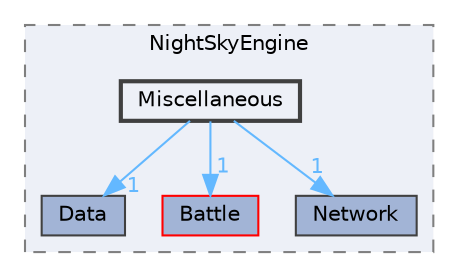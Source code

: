 digraph "C:/Users/wistf/Unreal Projects/NightSkyEngine/Source/NightSkyEngine/Miscellaneous"
{
 // LATEX_PDF_SIZE
  bgcolor="transparent";
  edge [fontname=Helvetica,fontsize=10,labelfontname=Helvetica,labelfontsize=10];
  node [fontname=Helvetica,fontsize=10,shape=box,height=0.2,width=0.4];
  compound=true
  subgraph clusterdir_7e16cbedfcbff2814f4a9d01926cca81 {
    graph [ bgcolor="#edf0f7", pencolor="grey50", label="NightSkyEngine", fontname=Helvetica,fontsize=10 style="filled,dashed", URL="dir_7e16cbedfcbff2814f4a9d01926cca81.html",tooltip=""]
  dir_2eda1223cc419035231db30215b8ccb1 [label="Data", fillcolor="#a2b4d6", color="grey25", style="filled", URL="dir_2eda1223cc419035231db30215b8ccb1.html",tooltip=""];
  dir_e11a7e4a5013dad664c2d2c49f07bfc0 [label="Battle", fillcolor="#a2b4d6", color="red", style="filled", URL="dir_e11a7e4a5013dad664c2d2c49f07bfc0.html",tooltip=""];
  dir_6967e7b54960ac3be1df4697d77731f7 [label="Network", fillcolor="#a2b4d6", color="grey25", style="filled", URL="dir_6967e7b54960ac3be1df4697d77731f7.html",tooltip=""];
  dir_82c28ff8cc29bc85451ff4e122705aaf [label="Miscellaneous", fillcolor="#edf0f7", color="grey25", style="filled,bold", URL="dir_82c28ff8cc29bc85451ff4e122705aaf.html",tooltip=""];
  }
  dir_82c28ff8cc29bc85451ff4e122705aaf->dir_2eda1223cc419035231db30215b8ccb1 [headlabel="1", labeldistance=1.5 headhref="dir_000008_000004.html" href="dir_000008_000004.html" color="steelblue1" fontcolor="steelblue1"];
  dir_82c28ff8cc29bc85451ff4e122705aaf->dir_6967e7b54960ac3be1df4697d77731f7 [headlabel="1", labeldistance=1.5 headhref="dir_000008_000009.html" href="dir_000008_000009.html" color="steelblue1" fontcolor="steelblue1"];
  dir_82c28ff8cc29bc85451ff4e122705aaf->dir_e11a7e4a5013dad664c2d2c49f07bfc0 [headlabel="1", labeldistance=1.5 headhref="dir_000008_000001.html" href="dir_000008_000001.html" color="steelblue1" fontcolor="steelblue1"];
}

